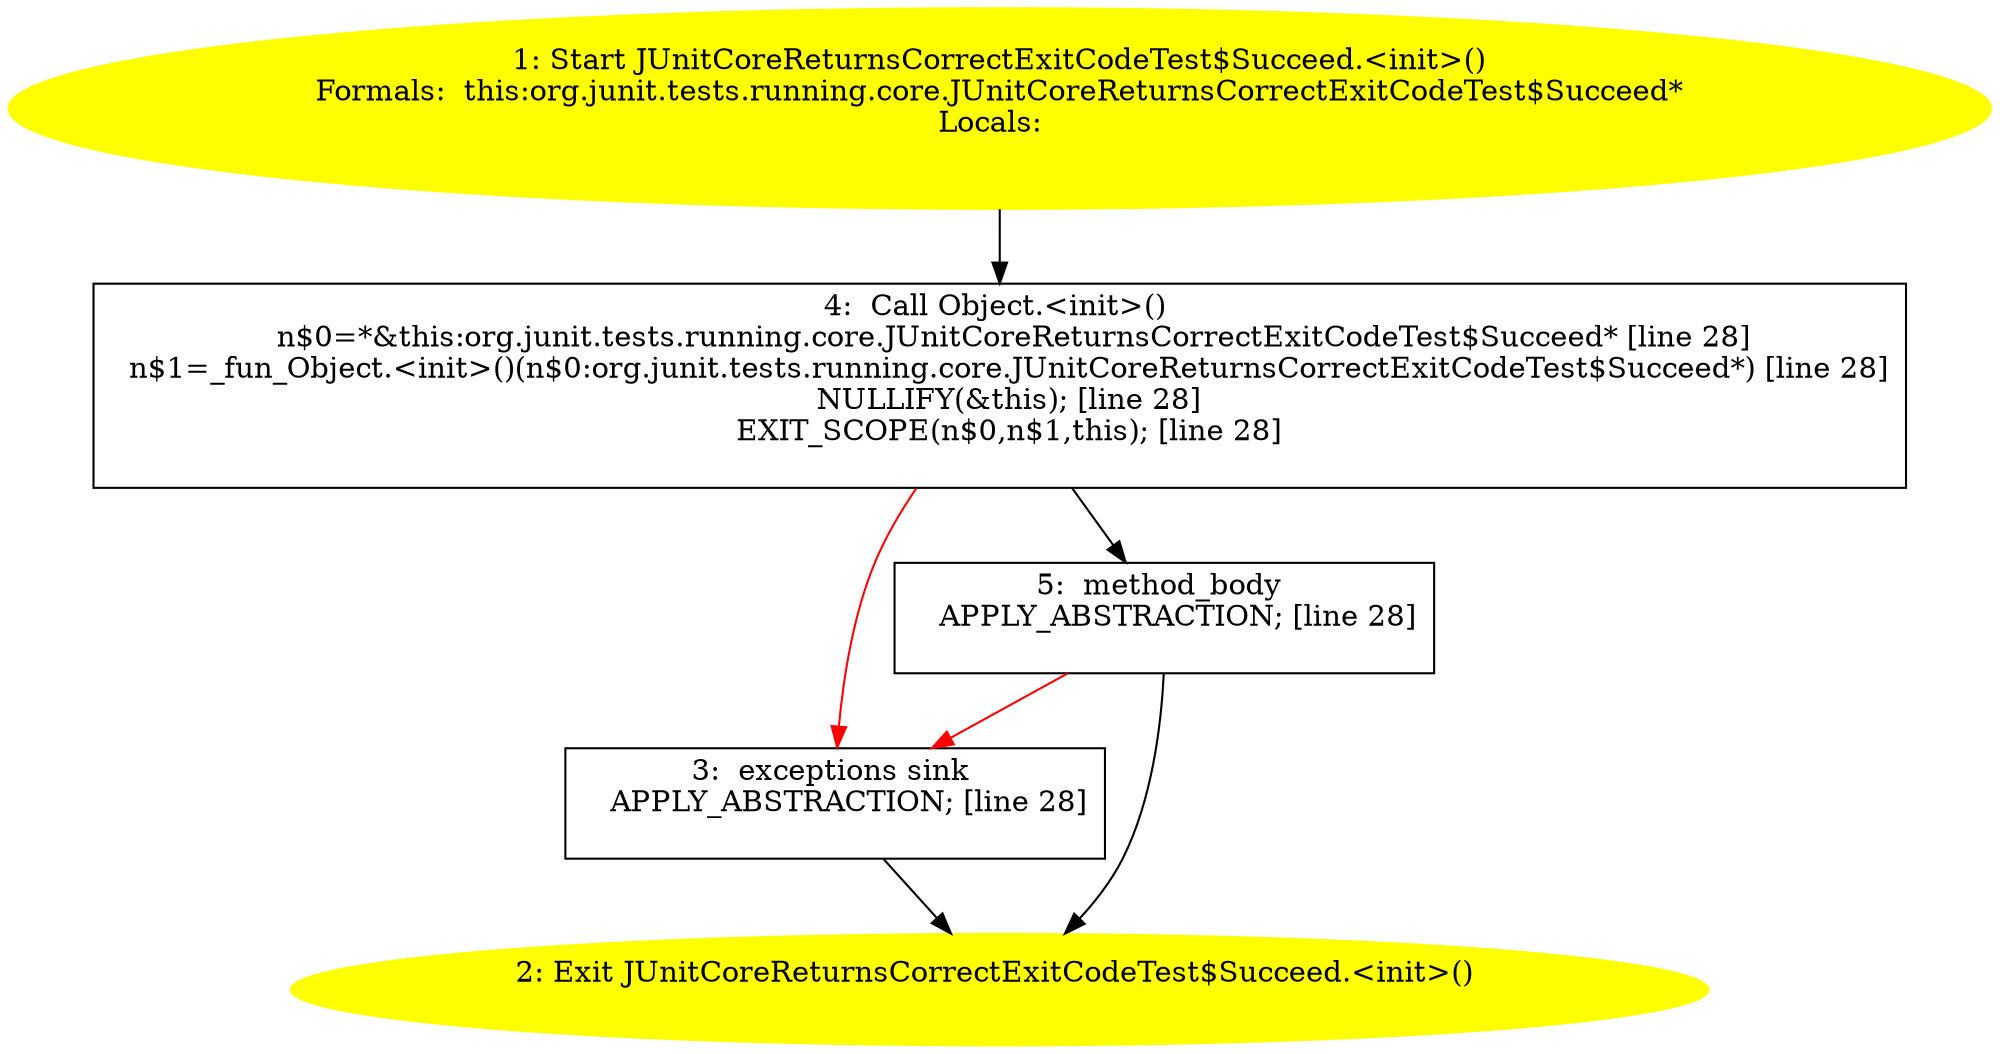 /* @generated */
digraph cfg {
"org.junit.tests.running.core.JUnitCoreReturnsCorrectExitCodeTest$Succeed.<init>().9b9d1106ccc38d3e08ee2bfa6f219585_1" [label="1: Start JUnitCoreReturnsCorrectExitCodeTest$Succeed.<init>()\nFormals:  this:org.junit.tests.running.core.JUnitCoreReturnsCorrectExitCodeTest$Succeed*\nLocals:  \n  " color=yellow style=filled]
	

	 "org.junit.tests.running.core.JUnitCoreReturnsCorrectExitCodeTest$Succeed.<init>().9b9d1106ccc38d3e08ee2bfa6f219585_1" -> "org.junit.tests.running.core.JUnitCoreReturnsCorrectExitCodeTest$Succeed.<init>().9b9d1106ccc38d3e08ee2bfa6f219585_4" ;
"org.junit.tests.running.core.JUnitCoreReturnsCorrectExitCodeTest$Succeed.<init>().9b9d1106ccc38d3e08ee2bfa6f219585_2" [label="2: Exit JUnitCoreReturnsCorrectExitCodeTest$Succeed.<init>() \n  " color=yellow style=filled]
	

"org.junit.tests.running.core.JUnitCoreReturnsCorrectExitCodeTest$Succeed.<init>().9b9d1106ccc38d3e08ee2bfa6f219585_3" [label="3:  exceptions sink \n   APPLY_ABSTRACTION; [line 28]\n " shape="box"]
	

	 "org.junit.tests.running.core.JUnitCoreReturnsCorrectExitCodeTest$Succeed.<init>().9b9d1106ccc38d3e08ee2bfa6f219585_3" -> "org.junit.tests.running.core.JUnitCoreReturnsCorrectExitCodeTest$Succeed.<init>().9b9d1106ccc38d3e08ee2bfa6f219585_2" ;
"org.junit.tests.running.core.JUnitCoreReturnsCorrectExitCodeTest$Succeed.<init>().9b9d1106ccc38d3e08ee2bfa6f219585_4" [label="4:  Call Object.<init>() \n   n$0=*&this:org.junit.tests.running.core.JUnitCoreReturnsCorrectExitCodeTest$Succeed* [line 28]\n  n$1=_fun_Object.<init>()(n$0:org.junit.tests.running.core.JUnitCoreReturnsCorrectExitCodeTest$Succeed*) [line 28]\n  NULLIFY(&this); [line 28]\n  EXIT_SCOPE(n$0,n$1,this); [line 28]\n " shape="box"]
	

	 "org.junit.tests.running.core.JUnitCoreReturnsCorrectExitCodeTest$Succeed.<init>().9b9d1106ccc38d3e08ee2bfa6f219585_4" -> "org.junit.tests.running.core.JUnitCoreReturnsCorrectExitCodeTest$Succeed.<init>().9b9d1106ccc38d3e08ee2bfa6f219585_5" ;
	 "org.junit.tests.running.core.JUnitCoreReturnsCorrectExitCodeTest$Succeed.<init>().9b9d1106ccc38d3e08ee2bfa6f219585_4" -> "org.junit.tests.running.core.JUnitCoreReturnsCorrectExitCodeTest$Succeed.<init>().9b9d1106ccc38d3e08ee2bfa6f219585_3" [color="red" ];
"org.junit.tests.running.core.JUnitCoreReturnsCorrectExitCodeTest$Succeed.<init>().9b9d1106ccc38d3e08ee2bfa6f219585_5" [label="5:  method_body \n   APPLY_ABSTRACTION; [line 28]\n " shape="box"]
	

	 "org.junit.tests.running.core.JUnitCoreReturnsCorrectExitCodeTest$Succeed.<init>().9b9d1106ccc38d3e08ee2bfa6f219585_5" -> "org.junit.tests.running.core.JUnitCoreReturnsCorrectExitCodeTest$Succeed.<init>().9b9d1106ccc38d3e08ee2bfa6f219585_2" ;
	 "org.junit.tests.running.core.JUnitCoreReturnsCorrectExitCodeTest$Succeed.<init>().9b9d1106ccc38d3e08ee2bfa6f219585_5" -> "org.junit.tests.running.core.JUnitCoreReturnsCorrectExitCodeTest$Succeed.<init>().9b9d1106ccc38d3e08ee2bfa6f219585_3" [color="red" ];
}
